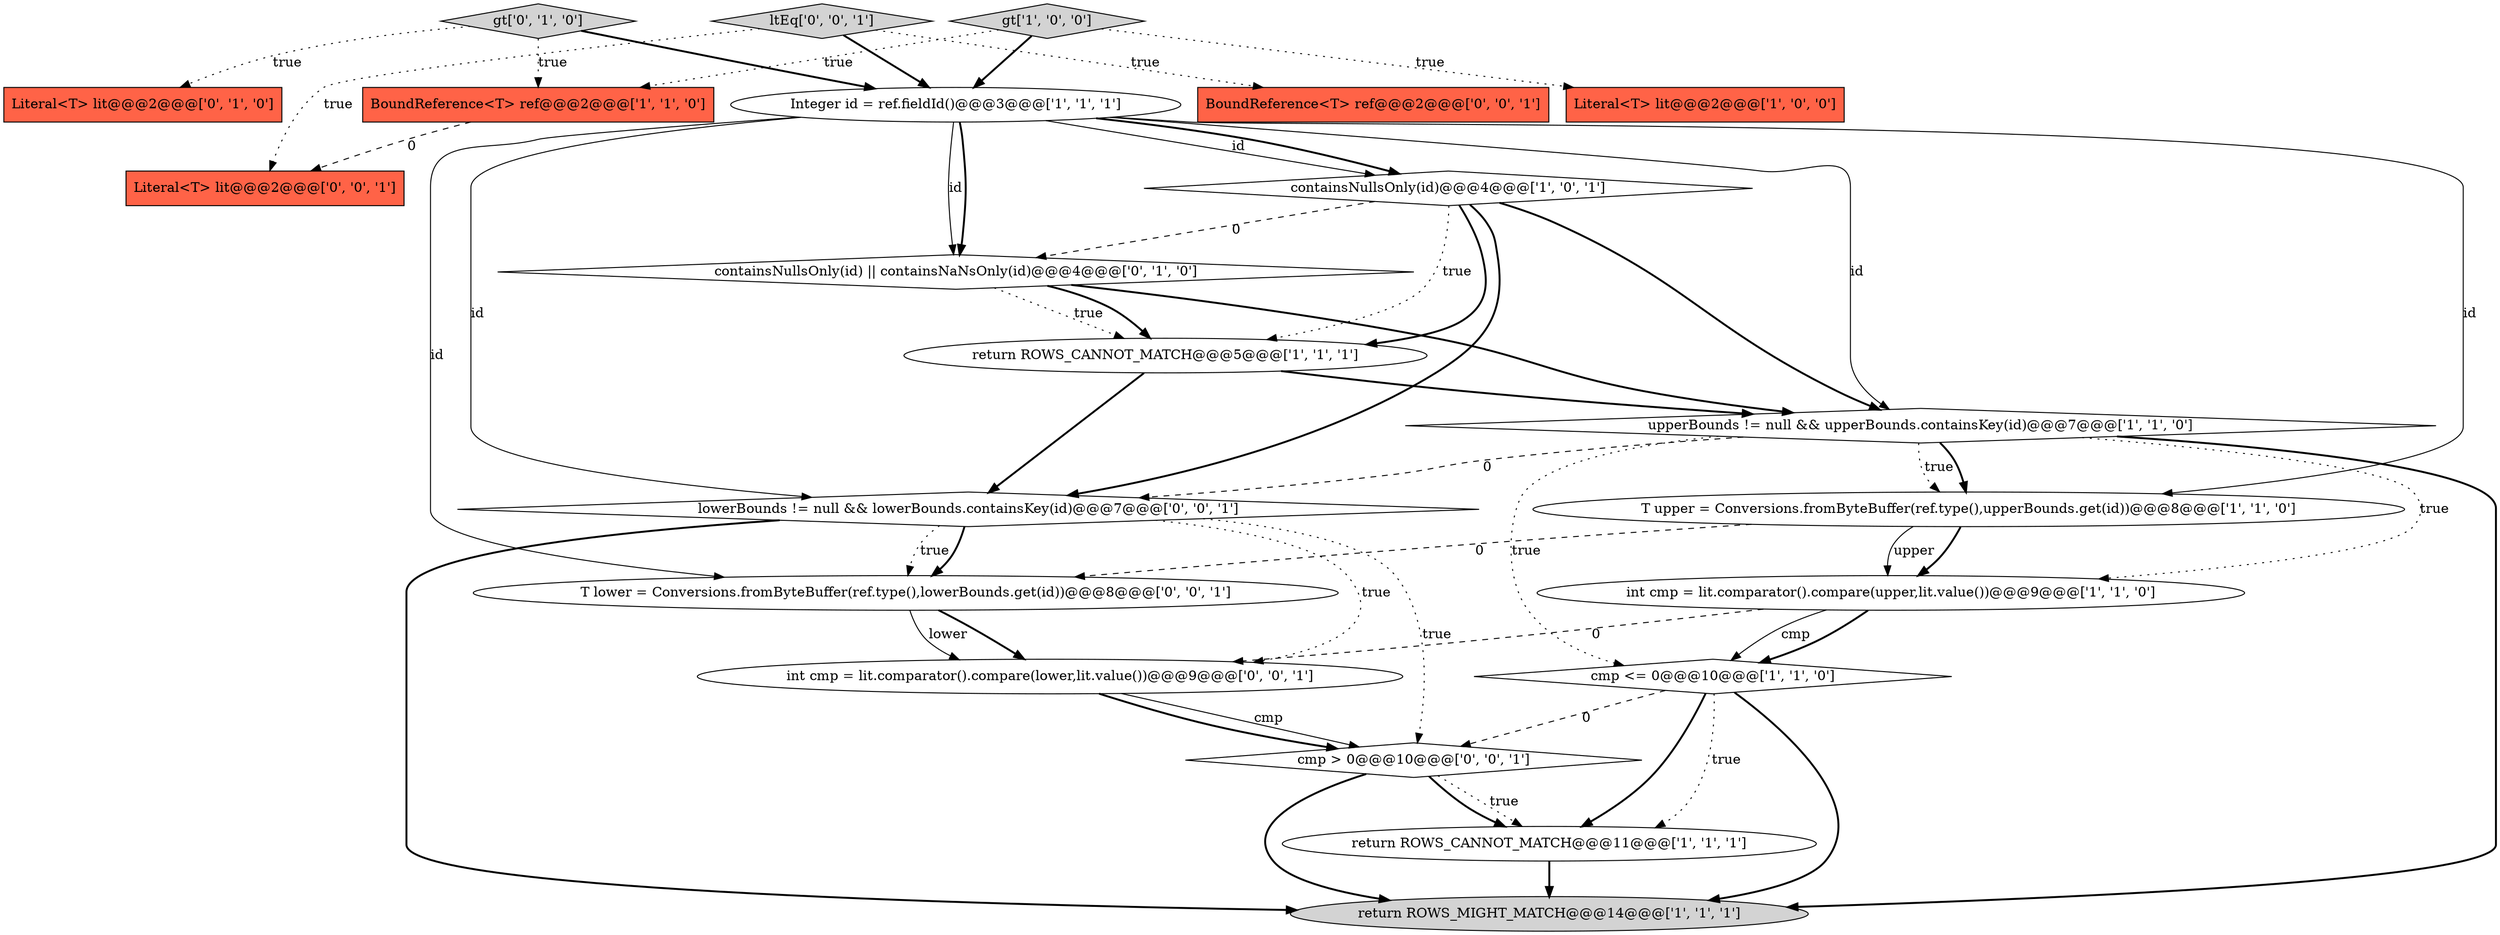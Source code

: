 digraph {
2 [style = filled, label = "cmp <= 0@@@10@@@['1', '1', '0']", fillcolor = white, shape = diamond image = "AAA0AAABBB1BBB"];
5 [style = filled, label = "upperBounds != null && upperBounds.containsKey(id)@@@7@@@['1', '1', '0']", fillcolor = white, shape = diamond image = "AAA0AAABBB1BBB"];
10 [style = filled, label = "return ROWS_MIGHT_MATCH@@@14@@@['1', '1', '1']", fillcolor = lightgray, shape = ellipse image = "AAA0AAABBB1BBB"];
12 [style = filled, label = "gt['0', '1', '0']", fillcolor = lightgray, shape = diamond image = "AAA0AAABBB2BBB"];
3 [style = filled, label = "gt['1', '0', '0']", fillcolor = lightgray, shape = diamond image = "AAA0AAABBB1BBB"];
19 [style = filled, label = "Literal<T> lit@@@2@@@['0', '0', '1']", fillcolor = tomato, shape = box image = "AAA0AAABBB3BBB"];
11 [style = filled, label = "return ROWS_CANNOT_MATCH@@@11@@@['1', '1', '1']", fillcolor = white, shape = ellipse image = "AAA0AAABBB1BBB"];
17 [style = filled, label = "int cmp = lit.comparator().compare(lower,lit.value())@@@9@@@['0', '0', '1']", fillcolor = white, shape = ellipse image = "AAA0AAABBB3BBB"];
20 [style = filled, label = "lowerBounds != null && lowerBounds.containsKey(id)@@@7@@@['0', '0', '1']", fillcolor = white, shape = diamond image = "AAA0AAABBB3BBB"];
6 [style = filled, label = "Literal<T> lit@@@2@@@['1', '0', '0']", fillcolor = tomato, shape = box image = "AAA0AAABBB1BBB"];
14 [style = filled, label = "containsNullsOnly(id) || containsNaNsOnly(id)@@@4@@@['0', '1', '0']", fillcolor = white, shape = diamond image = "AAA1AAABBB2BBB"];
8 [style = filled, label = "int cmp = lit.comparator().compare(upper,lit.value())@@@9@@@['1', '1', '0']", fillcolor = white, shape = ellipse image = "AAA0AAABBB1BBB"];
9 [style = filled, label = "BoundReference<T> ref@@@2@@@['1', '1', '0']", fillcolor = tomato, shape = box image = "AAA0AAABBB1BBB"];
15 [style = filled, label = "cmp > 0@@@10@@@['0', '0', '1']", fillcolor = white, shape = diamond image = "AAA0AAABBB3BBB"];
7 [style = filled, label = "Integer id = ref.fieldId()@@@3@@@['1', '1', '1']", fillcolor = white, shape = ellipse image = "AAA0AAABBB1BBB"];
1 [style = filled, label = "containsNullsOnly(id)@@@4@@@['1', '0', '1']", fillcolor = white, shape = diamond image = "AAA0AAABBB1BBB"];
18 [style = filled, label = "ltEq['0', '0', '1']", fillcolor = lightgray, shape = diamond image = "AAA0AAABBB3BBB"];
16 [style = filled, label = "BoundReference<T> ref@@@2@@@['0', '0', '1']", fillcolor = tomato, shape = box image = "AAA0AAABBB3BBB"];
13 [style = filled, label = "Literal<T> lit@@@2@@@['0', '1', '0']", fillcolor = tomato, shape = box image = "AAA0AAABBB2BBB"];
0 [style = filled, label = "T upper = Conversions.fromByteBuffer(ref.type(),upperBounds.get(id))@@@8@@@['1', '1', '0']", fillcolor = white, shape = ellipse image = "AAA0AAABBB1BBB"];
21 [style = filled, label = "T lower = Conversions.fromByteBuffer(ref.type(),lowerBounds.get(id))@@@8@@@['0', '0', '1']", fillcolor = white, shape = ellipse image = "AAA0AAABBB3BBB"];
4 [style = filled, label = "return ROWS_CANNOT_MATCH@@@5@@@['1', '1', '1']", fillcolor = white, shape = ellipse image = "AAA0AAABBB1BBB"];
14->5 [style = bold, label=""];
5->8 [style = dotted, label="true"];
5->0 [style = dotted, label="true"];
12->7 [style = bold, label=""];
2->11 [style = dotted, label="true"];
14->4 [style = dotted, label="true"];
7->14 [style = solid, label="id"];
20->10 [style = bold, label=""];
20->21 [style = dotted, label="true"];
0->21 [style = dashed, label="0"];
2->11 [style = bold, label=""];
4->5 [style = bold, label=""];
21->17 [style = bold, label=""];
12->13 [style = dotted, label="true"];
1->14 [style = dashed, label="0"];
20->17 [style = dotted, label="true"];
15->11 [style = dotted, label="true"];
2->10 [style = bold, label=""];
0->8 [style = bold, label=""];
2->15 [style = dashed, label="0"];
5->10 [style = bold, label=""];
3->7 [style = bold, label=""];
4->20 [style = bold, label=""];
7->14 [style = bold, label=""];
20->15 [style = dotted, label="true"];
20->21 [style = bold, label=""];
18->16 [style = dotted, label="true"];
9->19 [style = dashed, label="0"];
5->0 [style = bold, label=""];
8->2 [style = bold, label=""];
11->10 [style = bold, label=""];
7->1 [style = solid, label="id"];
21->17 [style = solid, label="lower"];
7->0 [style = solid, label="id"];
15->11 [style = bold, label=""];
17->15 [style = bold, label=""];
12->9 [style = dotted, label="true"];
3->6 [style = dotted, label="true"];
5->20 [style = dashed, label="0"];
18->19 [style = dotted, label="true"];
1->4 [style = bold, label=""];
8->2 [style = solid, label="cmp"];
0->8 [style = solid, label="upper"];
17->15 [style = solid, label="cmp"];
7->21 [style = solid, label="id"];
7->5 [style = solid, label="id"];
7->1 [style = bold, label=""];
14->4 [style = bold, label=""];
1->20 [style = bold, label=""];
3->9 [style = dotted, label="true"];
15->10 [style = bold, label=""];
1->4 [style = dotted, label="true"];
7->20 [style = solid, label="id"];
5->2 [style = dotted, label="true"];
8->17 [style = dashed, label="0"];
1->5 [style = bold, label=""];
18->7 [style = bold, label=""];
}
